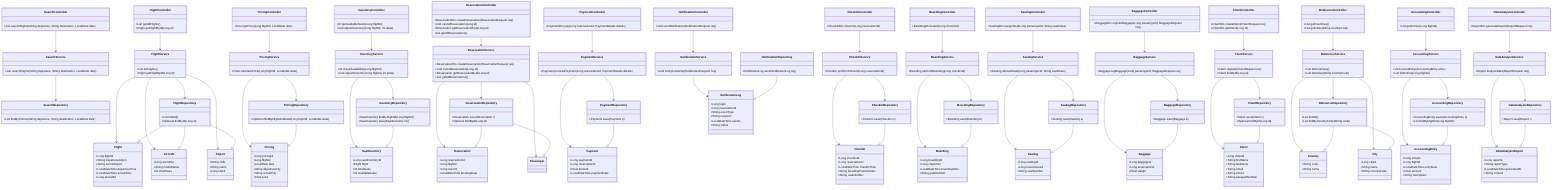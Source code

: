 classDiagram
    %% Search Service
    class SearchController {
        +List<Flight> searchFlights(String departure, String destination, LocalDate date)
    }
    class SearchService {
        +List<Flight> searchFlights(String departure, String destination, LocalDate date)
    }
    class SearchRepository {
        +List<Flight> findByCriteria(String departure, String destination, LocalDate date)
    }
    SearchController --> SearchService
    SearchService --> SearchRepository

    %% Flight Service
    class FlightController {
        +List<Flight> getAllFlights()
        +Flight getFlightById(Long id)
    }
    class FlightService {
        +List<Flight> listFlights()
        +Flight getFlightById(Long id)
    }
    class FlightRepository {
        +List<Flight> findAll()
        +Optional<Flight> findById(Long id)
    }
    FlightController --> FlightService
    FlightService --> FlightRepository

    %% Pricing Service
    class PricingController {
        +Float getPrice(Long flightId, LocalDate date)
    }
    class PricingService {
        +Float calculatePrice(Long flightId, LocalDate date)
    }
    class PricingRepository {
        +Optional<Pricing> findByFlightAndDate(Long flightId, LocalDate date)
    }
    PricingController --> PricingService
    PricingService --> PricingRepository

    %% Inventory Service
    class InventoryController {
        +int getAvailableSeats(Long flightId)
        +void adjustInventory(Long flightId, int delta)
    }
    class InventoryService {
        +int checkAvailability(Long flightId)
        +void adjustInventory(Long flightId, int delta)
    }
    class InventoryRepository {
        +SeatInventory findByFlightId(Long flightId)
        +SeatInventory save(SeatInventory inv)
    }
    InventoryController --> InventoryService
    InventoryService --> InventoryRepository

    %% Reservation Service
    class ReservationController {
        +ReservationDto createReservation(ReservationRequest req)
        +void cancelReservation(Long id)
        +Reservation getReservationById(Long id)
        +List<Reservation> getAllReservations()
    }
    class ReservationService {
        +ReservationDto createReservation(ReservationRequest req)
        +void cancelReservation(Long id)
        +Reservation getReservationById(Long id)
        +List<Reservation> getAllReservations()
    }
    class ReservationRepository {
        +Reservation save(Reservation r)
        +Optional<Reservation> findById(Long id)
    }
    ReservationController --> ReservationService
    ReservationService --> ReservationRepository

    %% Payment Service
    class PaymentController {
        +PaymentDto pay(Long reservationId, PaymentDetails details)
    }
    class PaymentService {
        +Payment processPayment(Long reservationId, PaymentDetails details)
    }
    class PaymentRepository {
        +Payment save(Payment p)
    }
    PaymentController --> PaymentService
    PaymentService --> PaymentRepository

    %% Check-in Service
    class CheckInController {
        +CheckInDto checkIn(Long reservationId)
    }
    class CheckInService {
        +CheckIn performCheckIn(Long reservationId)
    }
    class CheckInRepository {
        +CheckIn save(CheckIn ci)
    }
    CheckInController --> CheckInService
    CheckInService --> CheckInRepository

    %% Boarding Service
    class BoardingController {
        +BoardingDto board(Long checkInId)
    }
    class BoardingService {
        +Boarding performBoarding(Long checkInId)
    }
    class BoardingRepository {
        +Boarding save(Boarding b)
    }
    BoardingController --> BoardingService
    BoardingService --> BoardingRepository

    %% Seating Service
    class SeatingController {
        +SeatingDto assignSeat(Long passengerId, String seatClass)
    }
    class SeatingService {
        +Seating allocateSeat(Long passengerId, String seatClass)
    }
    class SeatingRepository {
        +Seating save(Seating s)
    }
    SeatingController --> SeatingService
    SeatingService --> SeatingRepository

    %% Baggage Service
    class BaggageController {
        +BaggageDto registerBaggage(Long passengerId, BaggageRequest req)
    }
    class BaggageService {
        +Baggage tagBaggage(Long passengerId, BaggageRequest req)
    }
    class BaggageRepository {
        +Baggage save(Baggage b)
    }
    BaggageController --> BaggageService
    BaggageService --> BaggageRepository

    %% Client Service
    class ClientController {
        +ClientDto createClient(ClientRequest req)
        +ClientDto getClient(Long id)
    }
    class ClientService {
        +Client register(ClientRequest req)
        +Client findById(Long id)
    }
    class ClientRepository {
        +Client save(Client c)
        +Optional<Client> findById(Long id)
    }
    ClientController --> ClientService
    ClientService --> ClientRepository

    %% Reference Data Service
    class ReferenceController {
        +List<Country> getCountries()
        +List<City> getCities(String countryCode)
    }
    class ReferenceService {
        +List<Country> listCountries()
        +List<City> listCities(String countryCode)
    }
    class ReferenceRepository {
        +List<Country> findAll()
        +List<City> findByCountryCode(String code)
    }
    ReferenceController --> ReferenceService
    ReferenceService --> ReferenceRepository

    %% Accounting Service
    class AccountingController {
        +List<AccountingEntry> getEntries(Long flightId)
    }
    class AccountingService {
        +void recordEntry(AccountingEntry entry)
        +List<AccountingEntry> listEntries(Long flightId)
    }
    class AccountingRepository {
        +AccountingEntry save(AccountingEntry e)
        +List<AccountingEntry> findByFlightId(Long flightId)
    }
    AccountingController --> AccountingService
    AccountingService --> AccountingRepository

    %% Data Analysis Service
    class DataAnalysisController {
        +ReportDto generateReport(ReportRequest req)
    }
    class DataAnalysisService {
        +Report analyzeData(ReportRequest req)
    }
    class DataAnalysisRepository {
        +Report save(Report r)
    }
    DataAnalysisController --> DataAnalysisService
    DataAnalysisService --> DataAnalysisRepository

    %% Notification Service
    class NotificationController {
        +void sendNotification(NotificationRequest req)
    }
    class NotificationService {
        +void notifyCustomer(NotificationRequest req)
    }
    class NotificationRepository {
        +NotificationLog save(NotificationLog log)
    }
    NotificationController --> NotificationService

    %% Entities
    class Flight {
        +Long flightId
        +String departureAirport
        +String arrivalAirport
        +LocalDateTime departureTime
        +LocalDateTime arrivalTime
        +Long aircraftId
    }

    class Aircraft {
        +Long aircraftId
	+String modelName
        +int totalSeats
    }
    
    class Pricing {
        +Long pricingId
        +Long flightId
	+LocalDate date
        +String departureCity
        +String arrivalCity
        +Float price
    }
    class SeatInventory {
        +Long seatInventoryId
        +Flight flight
        +int totalSeats
        +int availableSeats
    }
    class Reservation {
        +Long reservationId
        +Long flightId
        +Long clientId
        +LocalDateTime bookingDate
    }
    class Payment {
        +Long paymentId
        +Long reservationId
        +Float amount
        +LocalDateTime paymentDate
    }
    class CheckIn {
        +Long checkInId
        +Long reservationId
        +LocalDateTime checkInTime
        +String boardingPassNumber
        +String seatNumber
    }
    class Boarding {
        +Long boardingId
        +Long checkInId
        +LocalDateTime boardingTime
        +String gateNumber
    }
    class Seating {
        +Long seatingId
        +Long reservationId
        +String seatNumber
    }
    class Baggage {
        +Long baggageId
        +Long reservationId
        +Float weight
    }
    class Client {
        +Long clientId
        +String firstName
        +String lastName
        +String email
        +String phone
        +String passportNumber
    }
    class Country {
        +String code
        +String name
    }
    class City {
        +Long cityId
        +String name
        +String countryCode
    }
    class Airport {
        +String code
        +String name
        +Long cityId
    }
    class AccountingEntry {
        +Long entryId
        +Long flightId
        +LocalDateTime entryDate
        +Float amount
        +String description
    }
    class DataAnalysisReport {
        +Long reportId
        +String reportType
        +LocalDateTime generatedAt
        +String content
    }
    class NotificationLog {
        +Long logId
        +Long reservationId
        +String eventType
        +String recipient
        +LocalDateTime sentAt
        +String status
    }

    %% Link Entities to Services
    FlightService --> Flight
    FlightRepository --|> Flight
    FlightService --> Aircraft
    FlightRepository --|> Aircraft
    FlightService --> Airport
    FlightRepository --|> Airport

    PricingService --> Pricing
    PricingRepository --|> Pricing

    InventoryService --> SeatInventory
    InventoryRepository --|> SeatInventory

    ReservationService --> Reservation
    ReservationRepository --|> Reservation

    ReservationService --> Passenger
    ReservationRepository --|> Passenger

    PaymentService --> Payment
    PaymentRepository --|> Payment

    CheckInService --> CheckIn
    CheckInRepository --|> CheckIn

    BoardingService --> Boarding
    BoardingRepository --|> Boarding

    SeatingService --> Seating
    SeatingRepository --|> Seating

    BaggageService --> Baggage
    BaggageRepository --|> Baggage

    ClientService --> Client
    ClientRepository --|> Client

    ReferenceService --> Country
    ReferenceService --> City
    ReferenceRepository --|> Country
    ReferenceRepository --|> City

    AccountingService --> AccountingEntry
    AccountingRepository --|> AccountingEntry

    DataAnalysisService --> DataAnalysisReport
    DataAnalysisRepository --|> DataAnalysisReport

    NotificationService --> NotificationLog
    NotificationRepository --|> NotificationLog